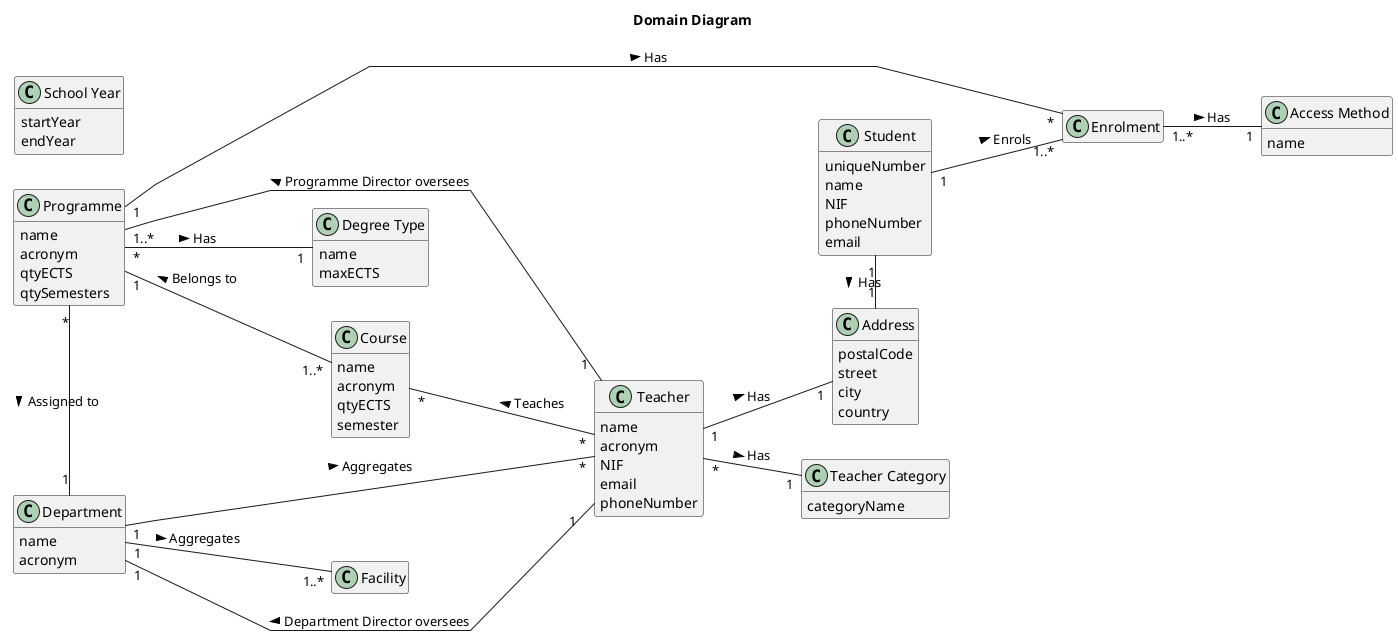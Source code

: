@startuml
skinparam linetype polyline
left to right direction
hide empty methods
hide empty members
title "Domain Diagram"

' Entities
class Facility {
}

class "School Year" {
  startYear
  endYear
}

class Department {
  name
  acronym
}

class Course {
  name
  acronym
  qtyECTS
  semester
}

class Address {
  postalCode
  street
  city
  country
}

class "Teacher Category" {
  categoryName
}

class Teacher {
  name
  acronym
  NIF
  email
  phoneNumber
}

class Programme {
  name
  acronym
  qtyECTS
  qtySemesters
}

class Enrolment {
}

class Student {
  uniqueNumber
  name
  NIF
  phoneNumber
  email
}

class "Degree Type" {
  name
  maxECTS
}

class "Access Method" {
  name
}


Facility "1..*" -up- "1" Department : Aggregates <
Department "1" --- "1   " Teacher : Department Director oversees <
Department "1" --- "*" Teacher : Aggregates >
Course "*" -- "*" Teacher : Teaches <
Address "1" -right- "1" Student : Has <
Teacher "1" -- "1" Address : Has >
"Teacher" "*" -- "1" "Teacher Category" : Has >
Programme "1" -- "1..*" Course : Belongs to <
Programme "1" -- "*" Enrolment : Has >
Programme "*" -right- "1" Department : Assigned to >
Programme "1..*" -- "1  " Teacher : Programme Director oversees <
Programme "*" -- "1" "Degree Type" : Has >
Student "1" -- "1..*" Enrolment : Enrols >
Enrolment "1..*" -- "1" "Access Method" : Has >
@enduml